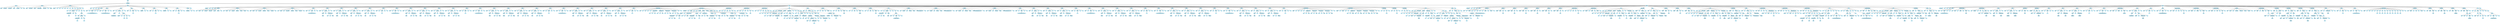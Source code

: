 digraph arbolAST{
node [shape=oval, style=filled, color=lightblue2, fontname=Helvetica, fontsize=10];
edge [fontname=Helvetica, fontsize=10];
n0[label="INICIO"];
n1[label="INSTRUCCIONES"];
n0 -> n1;
n2[label="STRUCT"];
n1 -> n2;
n3[label="struct {"];
n2 -> n3;
n4[label="marca : CADENA"];
n2 -> n4;
n5[label="modelo : CADENA"];
n2 -> n5;
n6[label="anio : INT"];
n2 -> n6;
n7[label="color : CADENA"];
n2 -> n7;
n8[label="}"];
n2 -> n8;
n9[label="carro"];
n2 -> n9;
n10[label="STRUCT"];
n1 -> n10;
n11[label="struct {"];
n10 -> n11;
n12[label="nombre : CADENA"];
n10 -> n12;
n13[label="edad : INT"];
n10 -> n13;
n14[label="descripcion : CADENA"];
n10 -> n14;
n15[label="carro_ : STRUCT"];
n10 -> n15;
n16[label="}"];
n10 -> n16;
n17[label="persona"];
n10 -> n17;
n18[label="METODO"];
n1 -> n18;
n19[label="recursiva4"];
n18 -> n19;
n20[label="("];
n18 -> n20;
n21[label="m"];
n18 -> n21;
n22[label=":"];
n18 -> n22;
n23[label="INT"];
n18 -> n23;
n24[label="n"];
n18 -> n24;
n25[label=":"];
n18 -> n25;
n26[label="INT"];
n18 -> n26;
n27[label=")"];
n18 -> n27;
n28[label="{"];
n18 -> n28;
n29[label="IF"];
n18 -> n29;
n30[label="if"];
n29 -> n30;
n31[label="("];
n29 -> n31;
n32[label="RELACIONAL"];
n29 -> n32;
n33[label="RECUPERAR_VARIABLE"];
n32 -> n33;
n34[label="m"];
n33 -> n34;
n35[label="=="];
n32 -> n35;
n36[label="INT"];
n32 -> n36;
n37[label="0"];
n36 -> n37;
n38[label=")"];
n29 -> n38;
n39[label="{"];
n29 -> n39;
n40[label="IF"];
n29 -> n40;
n41[label="RETURN"];
n40 -> n41;
n42[label="return"];
n41 -> n42;
n43[label="ARITMETICA"];
n41 -> n43;
n44[label="RECUPERAR_VARIABLE"];
n43 -> n44;
n45[label="n"];
n44 -> n45;
n46[label="+"];
n43 -> n46;
n47[label="INT"];
n43 -> n47;
n48[label="1"];
n47 -> n48;
n49[label=";"];
n41 -> n49;
n50[label="}"];
n29 -> n50;
n51[label="}"];
n18 -> n51;
n52[label="METODO"];
n1 -> n52;
n53[label="main"];
n52 -> n53;
n54[label="("];
n52 -> n54;
n55[label=")"];
n52 -> n55;
n56[label="{"];
n52 -> n56;
n57[label="PRINTLN"];
n52 -> n57;
n58[label="Println"];
n57 -> n58;
n59[label="("];
n57 -> n59;
n60[label="CADENA"];
n57 -> n60;
n61[label="-----------------CALIFICACION ARCHIVO 3-----------------\n"];
n60 -> n61;
n62[label=")"];
n57 -> n62;
n63[label=";"];
n57 -> n63;
n64[label="PRINTLN"];
n52 -> n64;
n65[label="Println"];
n64 -> n65;
n66[label="("];
n64 -> n66;
n67[label="CADENA"];
n64 -> n67;
n68[label="========= Recursiva 4 ========="];
n67 -> n68;
n69[label=")"];
n64 -> n69;
n70[label=";"];
n64 -> n70;
n71[label="PRINTLN"];
n52 -> n71;
n72[label="Println"];
n71 -> n72;
n73[label="("];
n71 -> n73;
n74[label="ARITMETICA"];
n71 -> n74;
n75[label="CADENA"];
n74 -> n75;
n76[label="Resultado de recursiva4: "];
n75 -> n76;
n77[label="+"];
n74 -> n77;
n78[label="LLAMADA"];
n74 -> n78;
n79[label="recursiva4"];
n78 -> n79;
n80[label="("];
n78 -> n80;
n81[label="INT"];
n78 -> n81;
n82[label="3"];
n81 -> n82;
n83[label="INT"];
n78 -> n83;
n84[label="1"];
n83 -> n84;
n85[label=")"];
n78 -> n85;
n86[label=")"];
n71 -> n86;
n87[label=";"];
n71 -> n87;
n88[label="PRINTLN"];
n52 -> n88;
n89[label="Println"];
n88 -> n89;
n90[label="("];
n88 -> n90;
n91[label="CADENA"];
n88 -> n91;
n92[label=""];
n91 -> n92;
n93[label=")"];
n88 -> n93;
n94[label=";"];
n88 -> n94;
n95[label="LLAMADA"];
n52 -> n95;
n96[label="metodostruct"];
n95 -> n96;
n97[label="("];
n95 -> n97;
n98[label=")"];
n95 -> n98;
n99[label="PRINTLN"];
n52 -> n99;
n100[label="Println"];
n99 -> n100;
n101[label="("];
n99 -> n101;
n102[label="CADENA"];
n99 -> n102;
n103[label=""];
n102 -> n103;
n104[label=")"];
n99 -> n104;
n105[label=";"];
n99 -> n105;
n106[label="LLAMADA"];
n52 -> n106;
n107[label="listasdinamicas"];
n106 -> n107;
n108[label="("];
n106 -> n108;
n109[label=")"];
n106 -> n109;
n110[label="PRINTLN"];
n52 -> n110;
n111[label="Println"];
n110 -> n111;
n112[label="("];
n110 -> n112;
n113[label="CADENA"];
n110 -> n113;
n114[label=""];
n113 -> n114;
n115[label=")"];
n110 -> n115;
n116[label=";"];
n110 -> n116;
n117[label="LLAMADA"];
n52 -> n117;
n118[label="funcionesnativas"];
n117 -> n118;
n119[label="("];
n117 -> n119;
n120[label=")"];
n117 -> n120;
n121[label="}"];
n52 -> n121;
n122[label="METODO"];
n1 -> n122;
n123[label="metodostruct"];
n122 -> n123;
n124[label="("];
n122 -> n124;
n125[label=")"];
n122 -> n125;
n126[label="{"];
n122 -> n126;
n127[label="INSTSTRUCT"];
n122 -> n127;
n128[label="var"];
n127 -> n128;
n129[label="c1 : carro"];
n127 -> n129;
n130[label="= {"];
n127 -> n130;
n131[label="marca : Toyota"];
n127 -> n131;
n132[label="modelo : Corolla"];
n127 -> n132;
n133[label="anio : 2019"];
n127 -> n133;
n134[label="color : Rojo"];
n127 -> n134;
n135[label="}"];
n127 -> n135;
n136[label="INSTSTRUCT"];
n122 -> n136;
n137[label="var"];
n136 -> n137;
n138[label="c2 : carro"];
n136 -> n138;
n139[label="= {"];
n136 -> n139;
n140[label="marca : Honda"];
n136 -> n140;
n141[label="modelo : Civic"];
n136 -> n141;
n142[label="anio : 2018"];
n136 -> n142;
n143[label="color : Azul"];
n136 -> n143;
n144[label="}"];
n136 -> n144;
n145[label="INSTSTRUCT"];
n122 -> n145;
n146[label="const"];
n145 -> n146;
n147[label="c3 : carro"];
n145 -> n147;
n148[label="= {"];
n145 -> n148;
n149[label="marca : Nissan"];
n145 -> n149;
n150[label="modelo : Sentra"];
n145 -> n150;
n151[label="anio : 2017"];
n145 -> n151;
n152[label="color : Blanco"];
n145 -> n152;
n153[label="}"];
n145 -> n153;
n154[label="INSTSTRUCT"];
n122 -> n154;
n155[label="var"];
n154 -> n155;
n156[label="c4 : carro"];
n154 -> n156;
n157[label="= {"];
n154 -> n157;
n158[label="marca : Chevrolet"];
n154 -> n158;
n159[label="modelo : Spark"];
n154 -> n159;
n160[label="anio : 2016"];
n154 -> n160;
n161[label="color : Amarillo"];
n154 -> n161;
n162[label="}"];
n154 -> n162;
n163[label="PRINTLN"];
n122 -> n163;
n164[label="Println"];
n163 -> n164;
n165[label="("];
n163 -> n165;
n166[label="CADENA"];
n163 -> n166;
n167[label="========= Carro 1 ========="];
n166 -> n167;
n168[label=")"];
n163 -> n168;
n169[label=";"];
n163 -> n169;
n170[label="PRINTLN"];
n122 -> n170;
n171[label="Println"];
n170 -> n171;
n172[label="("];
n170 -> n172;
n173[label="ARITMETICA"];
n170 -> n173;
n174[label="CADENA"];
n173 -> n174;
n175[label="Marca: "];
n174 -> n175;
n176[label="+"];
n173 -> n176;
n177[label="ACCESO CAMPO STRUCT"];
n173 -> n177;
n178[label="c1"];
n177 -> n178;
n179[label="."];
n177 -> n179;
n180[label="marca"];
n177 -> n180;
n181[label=")"];
n170 -> n181;
n182[label=";"];
n170 -> n182;
n183[label="PRINTLN"];
n122 -> n183;
n184[label="Println"];
n183 -> n184;
n185[label="("];
n183 -> n185;
n186[label="ARITMETICA"];
n183 -> n186;
n187[label="CADENA"];
n186 -> n187;
n188[label="Modelo: "];
n187 -> n188;
n189[label="+"];
n186 -> n189;
n190[label="ACCESO CAMPO STRUCT"];
n186 -> n190;
n191[label="c1"];
n190 -> n191;
n192[label="."];
n190 -> n192;
n193[label="modelo"];
n190 -> n193;
n194[label=")"];
n183 -> n194;
n195[label=";"];
n183 -> n195;
n196[label="PRINTLN"];
n122 -> n196;
n197[label="Println"];
n196 -> n197;
n198[label="("];
n196 -> n198;
n199[label="ARITMETICA"];
n196 -> n199;
n200[label="CADENA"];
n199 -> n200;
n201[label="Anio: "];
n200 -> n201;
n202[label="+"];
n199 -> n202;
n203[label="ACCESO CAMPO STRUCT"];
n199 -> n203;
n204[label="c1"];
n203 -> n204;
n205[label="."];
n203 -> n205;
n206[label="anio"];
n203 -> n206;
n207[label=")"];
n196 -> n207;
n208[label=";"];
n196 -> n208;
n209[label="PRINTLN"];
n122 -> n209;
n210[label="Println"];
n209 -> n210;
n211[label="("];
n209 -> n211;
n212[label="ARITMETICA"];
n209 -> n212;
n213[label="CADENA"];
n212 -> n213;
n214[label="Color: "];
n213 -> n214;
n215[label="+"];
n212 -> n215;
n216[label="ACCESO CAMPO STRUCT"];
n212 -> n216;
n217[label="c1"];
n216 -> n217;
n218[label="."];
n216 -> n218;
n219[label="color"];
n216 -> n219;
n220[label=")"];
n209 -> n220;
n221[label=";"];
n209 -> n221;
n222[label="PRINTLN"];
n122 -> n222;
n223[label="Println"];
n222 -> n223;
n224[label="("];
n222 -> n224;
n225[label="CADENA"];
n222 -> n225;
n226[label=""];
n225 -> n226;
n227[label=")"];
n222 -> n227;
n228[label=";"];
n222 -> n228;
n229[label="PRINTLN"];
n122 -> n229;
n230[label="Println"];
n229 -> n230;
n231[label="("];
n229 -> n231;
n232[label="CADENA"];
n229 -> n232;
n233[label="========= Carro 2 ========="];
n232 -> n233;
n234[label=")"];
n229 -> n234;
n235[label=";"];
n229 -> n235;
n236[label="PRINTLN"];
n122 -> n236;
n237[label="Println"];
n236 -> n237;
n238[label="("];
n236 -> n238;
n239[label="ARITMETICA"];
n236 -> n239;
n240[label="CADENA"];
n239 -> n240;
n241[label="Marca: "];
n240 -> n241;
n242[label="+"];
n239 -> n242;
n243[label="ACCESO CAMPO STRUCT"];
n239 -> n243;
n244[label="c2"];
n243 -> n244;
n245[label="."];
n243 -> n245;
n246[label="marca"];
n243 -> n246;
n247[label=")"];
n236 -> n247;
n248[label=";"];
n236 -> n248;
n249[label="PRINTLN"];
n122 -> n249;
n250[label="Println"];
n249 -> n250;
n251[label="("];
n249 -> n251;
n252[label="ARITMETICA"];
n249 -> n252;
n253[label="CADENA"];
n252 -> n253;
n254[label="Modelo: "];
n253 -> n254;
n255[label="+"];
n252 -> n255;
n256[label="ACCESO CAMPO STRUCT"];
n252 -> n256;
n257[label="c2"];
n256 -> n257;
n258[label="."];
n256 -> n258;
n259[label="modelo"];
n256 -> n259;
n260[label=")"];
n249 -> n260;
n261[label=";"];
n249 -> n261;
n262[label="PRINTLN"];
n122 -> n262;
n263[label="Println"];
n262 -> n263;
n264[label="("];
n262 -> n264;
n265[label="ARITMETICA"];
n262 -> n265;
n266[label="CADENA"];
n265 -> n266;
n267[label="Anio: "];
n266 -> n267;
n268[label="+"];
n265 -> n268;
n269[label="ACCESO CAMPO STRUCT"];
n265 -> n269;
n270[label="c2"];
n269 -> n270;
n271[label="."];
n269 -> n271;
n272[label="anio"];
n269 -> n272;
n273[label=")"];
n262 -> n273;
n274[label=";"];
n262 -> n274;
n275[label="PRINTLN"];
n122 -> n275;
n276[label="Println"];
n275 -> n276;
n277[label="("];
n275 -> n277;
n278[label="ARITMETICA"];
n275 -> n278;
n279[label="CADENA"];
n278 -> n279;
n280[label="Color: "];
n279 -> n280;
n281[label="+"];
n278 -> n281;
n282[label="ACCESO CAMPO STRUCT"];
n278 -> n282;
n283[label="c2"];
n282 -> n283;
n284[label="."];
n282 -> n284;
n285[label="color"];
n282 -> n285;
n286[label=")"];
n275 -> n286;
n287[label=";"];
n275 -> n287;
n288[label="PRINTLN"];
n122 -> n288;
n289[label="Println"];
n288 -> n289;
n290[label="("];
n288 -> n290;
n291[label="CADENA"];
n288 -> n291;
n292[label=""];
n291 -> n292;
n293[label=")"];
n288 -> n293;
n294[label=";"];
n288 -> n294;
n295[label="PRINTLN"];
n122 -> n295;
n296[label="Println"];
n295 -> n296;
n297[label="("];
n295 -> n297;
n298[label="CADENA"];
n295 -> n298;
n299[label="========= Carro 3 ========="];
n298 -> n299;
n300[label=")"];
n295 -> n300;
n301[label=";"];
n295 -> n301;
n302[label="PRINTLN"];
n122 -> n302;
n303[label="Println"];
n302 -> n303;
n304[label="("];
n302 -> n304;
n305[label="ARITMETICA"];
n302 -> n305;
n306[label="CADENA"];
n305 -> n306;
n307[label="Marca: "];
n306 -> n307;
n308[label="+"];
n305 -> n308;
n309[label="ACCESO CAMPO STRUCT"];
n305 -> n309;
n310[label="c3"];
n309 -> n310;
n311[label="."];
n309 -> n311;
n312[label="marca"];
n309 -> n312;
n313[label=")"];
n302 -> n313;
n314[label=";"];
n302 -> n314;
n315[label="PRINTLN"];
n122 -> n315;
n316[label="Println"];
n315 -> n316;
n317[label="("];
n315 -> n317;
n318[label="ARITMETICA"];
n315 -> n318;
n319[label="CADENA"];
n318 -> n319;
n320[label="Modelo: "];
n319 -> n320;
n321[label="+"];
n318 -> n321;
n322[label="ACCESO CAMPO STRUCT"];
n318 -> n322;
n323[label="c3"];
n322 -> n323;
n324[label="."];
n322 -> n324;
n325[label="modelo"];
n322 -> n325;
n326[label=")"];
n315 -> n326;
n327[label=";"];
n315 -> n327;
n328[label="PRINTLN"];
n122 -> n328;
n329[label="Println"];
n328 -> n329;
n330[label="("];
n328 -> n330;
n331[label="ARITMETICA"];
n328 -> n331;
n332[label="CADENA"];
n331 -> n332;
n333[label="Anio: "];
n332 -> n333;
n334[label="+"];
n331 -> n334;
n335[label="ACCESO CAMPO STRUCT"];
n331 -> n335;
n336[label="c3"];
n335 -> n336;
n337[label="."];
n335 -> n337;
n338[label="anio"];
n335 -> n338;
n339[label=")"];
n328 -> n339;
n340[label=";"];
n328 -> n340;
n341[label="PRINTLN"];
n122 -> n341;
n342[label="Println"];
n341 -> n342;
n343[label="("];
n341 -> n343;
n344[label="ARITMETICA"];
n341 -> n344;
n345[label="CADENA"];
n344 -> n345;
n346[label="Color: "];
n345 -> n346;
n347[label="+"];
n344 -> n347;
n348[label="ACCESO CAMPO STRUCT"];
n344 -> n348;
n349[label="c3"];
n348 -> n349;
n350[label="."];
n348 -> n350;
n351[label="color"];
n348 -> n351;
n352[label=")"];
n341 -> n352;
n353[label=";"];
n341 -> n353;
n354[label="PRINTLN"];
n122 -> n354;
n355[label="Println"];
n354 -> n355;
n356[label="("];
n354 -> n356;
n357[label="CADENA"];
n354 -> n357;
n358[label=""];
n357 -> n358;
n359[label=")"];
n354 -> n359;
n360[label=";"];
n354 -> n360;
n361[label="PRINTLN"];
n122 -> n361;
n362[label="Println"];
n361 -> n362;
n363[label="("];
n361 -> n363;
n364[label="CADENA"];
n361 -> n364;
n365[label="========= Carro 4 ========="];
n364 -> n365;
n366[label=")"];
n361 -> n366;
n367[label=";"];
n361 -> n367;
n368[label="PRINTLN"];
n122 -> n368;
n369[label="Println"];
n368 -> n369;
n370[label="("];
n368 -> n370;
n371[label="ARITMETICA"];
n368 -> n371;
n372[label="CADENA"];
n371 -> n372;
n373[label="Marca: "];
n372 -> n373;
n374[label="+"];
n371 -> n374;
n375[label="ACCESO CAMPO STRUCT"];
n371 -> n375;
n376[label="c4"];
n375 -> n376;
n377[label="."];
n375 -> n377;
n378[label="marca"];
n375 -> n378;
n379[label=")"];
n368 -> n379;
n380[label=";"];
n368 -> n380;
n381[label="PRINTLN"];
n122 -> n381;
n382[label="Println"];
n381 -> n382;
n383[label="("];
n381 -> n383;
n384[label="ARITMETICA"];
n381 -> n384;
n385[label="CADENA"];
n384 -> n385;
n386[label="Modelo: "];
n385 -> n386;
n387[label="+"];
n384 -> n387;
n388[label="ACCESO CAMPO STRUCT"];
n384 -> n388;
n389[label="c4"];
n388 -> n389;
n390[label="."];
n388 -> n390;
n391[label="modelo"];
n388 -> n391;
n392[label=")"];
n381 -> n392;
n393[label=";"];
n381 -> n393;
n394[label="PRINTLN"];
n122 -> n394;
n395[label="Println"];
n394 -> n395;
n396[label="("];
n394 -> n396;
n397[label="ARITMETICA"];
n394 -> n397;
n398[label="CADENA"];
n397 -> n398;
n399[label="Anio: "];
n398 -> n399;
n400[label="+"];
n397 -> n400;
n401[label="ACCESO CAMPO STRUCT"];
n397 -> n401;
n402[label="c4"];
n401 -> n402;
n403[label="."];
n401 -> n403;
n404[label="anio"];
n401 -> n404;
n405[label=")"];
n394 -> n405;
n406[label=";"];
n394 -> n406;
n407[label="PRINTLN"];
n122 -> n407;
n408[label="Println"];
n407 -> n408;
n409[label="("];
n407 -> n409;
n410[label="ARITMETICA"];
n407 -> n410;
n411[label="CADENA"];
n410 -> n411;
n412[label="Color: "];
n411 -> n412;
n413[label="+"];
n410 -> n413;
n414[label="ACCESO CAMPO STRUCT"];
n410 -> n414;
n415[label="c4"];
n414 -> n415;
n416[label="."];
n414 -> n416;
n417[label="color"];
n414 -> n417;
n418[label=")"];
n407 -> n418;
n419[label=";"];
n407 -> n419;
n420[label="PRINTLN"];
n122 -> n420;
n421[label="Println"];
n420 -> n421;
n422[label="("];
n420 -> n422;
n423[label="CADENA"];
n420 -> n423;
n424[label=""];
n423 -> n424;
n425[label=")"];
n420 -> n425;
n426[label=";"];
n420 -> n426;
n427[label="Declaracion de Arreglos"];
n122 -> n427;
n428[label="anios"];
n427 -> n428;
n429[label=":"];
n427 -> n429;
n430[label="INT"];
n427 -> n430;
n431[label="="];
n427 -> n431;
n432[label="["];
n427 -> n432;
n433[label="ACCESO CAMPO STRUCT"];
n427 -> n433;
n434[label="c1"];
n433 -> n434;
n435[label="."];
n433 -> n435;
n436[label="anio"];
n433 -> n436;
n437[label="ACCESO CAMPO STRUCT"];
n427 -> n437;
n438[label="c2"];
n437 -> n438;
n439[label="."];
n437 -> n439;
n440[label="anio"];
n437 -> n440;
n441[label="ACCESO CAMPO STRUCT"];
n427 -> n441;
n442[label="c3"];
n441 -> n442;
n443[label="."];
n441 -> n443;
n444[label="anio"];
n441 -> n444;
n445[label="ACCESO CAMPO STRUCT"];
n427 -> n445;
n446[label="c4"];
n445 -> n446;
n447[label="."];
n445 -> n447;
n448[label="anio"];
n445 -> n448;
n449[label="]"];
n427 -> n449;
n450[label=";"];
n427 -> n450;
n451[label="Declaracion de Arreglos"];
n122 -> n451;
n452[label="marcasModelos"];
n451 -> n452;
n453[label=":"];
n451 -> n453;
n454[label="CADENA"];
n451 -> n454;
n455[label="="];
n451 -> n455;
n456[label="["];
n451 -> n456;
n457[label="ARITMETICA"];
n451 -> n457;
n458[label="ARITMETICA"];
n457 -> n458;
n459[label="ACCESO CAMPO STRUCT"];
n458 -> n459;
n460[label="c1"];
n459 -> n460;
n461[label="."];
n459 -> n461;
n462[label="marca"];
n459 -> n462;
n463[label="+"];
n458 -> n463;
n464[label="CADENA"];
n458 -> n464;
n465[label=" "];
n464 -> n465;
n466[label="+"];
n457 -> n466;
n467[label="ACCESO CAMPO STRUCT"];
n457 -> n467;
n468[label="c1"];
n467 -> n468;
n469[label="."];
n467 -> n469;
n470[label="modelo"];
n467 -> n470;
n471[label="ARITMETICA"];
n451 -> n471;
n472[label="ARITMETICA"];
n471 -> n472;
n473[label="ACCESO CAMPO STRUCT"];
n472 -> n473;
n474[label="c2"];
n473 -> n474;
n475[label="."];
n473 -> n475;
n476[label="marca"];
n473 -> n476;
n477[label="+"];
n472 -> n477;
n478[label="CADENA"];
n472 -> n478;
n479[label=" "];
n478 -> n479;
n480[label="+"];
n471 -> n480;
n481[label="ACCESO CAMPO STRUCT"];
n471 -> n481;
n482[label="c2"];
n481 -> n482;
n483[label="."];
n481 -> n483;
n484[label="modelo"];
n481 -> n484;
n485[label="ARITMETICA"];
n451 -> n485;
n486[label="ARITMETICA"];
n485 -> n486;
n487[label="ACCESO CAMPO STRUCT"];
n486 -> n487;
n488[label="c3"];
n487 -> n488;
n489[label="."];
n487 -> n489;
n490[label="marca"];
n487 -> n490;
n491[label="+"];
n486 -> n491;
n492[label="CADENA"];
n486 -> n492;
n493[label=" "];
n492 -> n493;
n494[label="+"];
n485 -> n494;
n495[label="ACCESO CAMPO STRUCT"];
n485 -> n495;
n496[label="c3"];
n495 -> n496;
n497[label="."];
n495 -> n497;
n498[label="modelo"];
n495 -> n498;
n499[label="ARITMETICA"];
n451 -> n499;
n500[label="ARITMETICA"];
n499 -> n500;
n501[label="ACCESO CAMPO STRUCT"];
n500 -> n501;
n502[label="c4"];
n501 -> n502;
n503[label="."];
n501 -> n503;
n504[label="marca"];
n501 -> n504;
n505[label="+"];
n500 -> n505;
n506[label="CADENA"];
n500 -> n506;
n507[label=" "];
n506 -> n507;
n508[label="+"];
n499 -> n508;
n509[label="ACCESO CAMPO STRUCT"];
n499 -> n509;
n510[label="c4"];
n509 -> n510;
n511[label="."];
n509 -> n511;
n512[label="modelo"];
n509 -> n512;
n513[label="]"];
n451 -> n513;
n514[label=";"];
n451 -> n514;
n515[label="DECLARACION_VARIABLES"];
n122 -> n515;
n516[label="var"];
n515 -> n516;
n517[label="i"];
n515 -> n517;
n518[label=":"];
n515 -> n518;
n519[label="INT"];
n515 -> n519;
n520[label="="];
n515 -> n520;
n521[label="INT"];
n515 -> n521;
n522[label="4"];
n521 -> n522;
n523[label=";"];
n515 -> n523;
n524[label="DECLARACION_VARIABLES"];
n122 -> n524;
n525[label="var"];
n524 -> n525;
n526[label="max"];
n524 -> n526;
n527[label=":"];
n524 -> n527;
n528[label="INT"];
n524 -> n528;
n529[label="="];
n524 -> n529;
n530[label="INT"];
n524 -> n530;
n531[label="25"];
n530 -> n531;
n532[label=";"];
n524 -> n532;
n533[label="DECLARACION_VARIABLES"];
n122 -> n533;
n534[label="var"];
n533 -> n534;
n535[label="j"];
n533 -> n535;
n536[label=":"];
n533 -> n536;
n537[label="INT"];
n533 -> n537;
n538[label="="];
n533 -> n538;
n539[label="INT"];
n533 -> n539;
n540[label="1"];
n539 -> n540;
n541[label=";"];
n533 -> n541;
n542[label="FOR"];
n122 -> n542;
n543[label="for"];
n542 -> n543;
n544[label="("];
n542 -> n544;
n545[label="ASIGNAR_VARIABLE"];
n542 -> n545;
n546[label="i"];
n545 -> n546;
n547[label="="];
n545 -> n547;
n548[label="INT"];
n545 -> n548;
n549[label="0"];
n548 -> n549;
n550[label=";"];
n545 -> n550;
n551[label="RELACIONAL"];
n542 -> n551;
n552[label="RECUPERAR_VARIABLE"];
n551 -> n552;
n553[label="i"];
n552 -> n553;
n554[label="<"];
n551 -> n554;
n555[label="LENGTH"];
n551 -> n555;
n556[label="LENGTH"];
n555 -> n556;
n557[label="("];
n555 -> n557;
n558[label="RECUPERAR_VARIABLE"];
n555 -> n558;
n559[label="anios"];
n558 -> n559;
n560[label=")"];
n555 -> n560;
n561[label="ASIGNAR_VARIABLE"];
n542 -> n561;
n562[label="i"];
n561 -> n562;
n563[label="="];
n561 -> n563;
n564[label="ARITMETICA"];
n561 -> n564;
n565[label="RECUPERAR_VARIABLE"];
n564 -> n565;
n566[label="i"];
n565 -> n566;
n567[label="+"];
n564 -> n567;
n568[label="INT"];
n564 -> n568;
n569[label="1"];
n568 -> n569;
n570[label=";"];
n561 -> n570;
n571[label=")"];
n542 -> n571;
n572[label="{"];
n542 -> n572;
n573[label="IF"];
n542 -> n573;
n574[label="if"];
n573 -> n574;
n575[label="("];
n573 -> n575;
n576[label="RELACIONAL"];
n573 -> n576;
n577[label="ACCESO_VECTOR"];
n576 -> n577;
n578[label="anios"];
n577 -> n578;
n579[label="["];
n577 -> n579;
n580[label="RECUPERAR_VARIABLE"];
n577 -> n580;
n581[label="i"];
n580 -> n581;
n582[label="]"];
n577 -> n582;
n583[label="<"];
n576 -> n583;
n584[label="RECUPERAR_VARIABLE"];
n576 -> n584;
n585[label="max"];
n584 -> n585;
n586[label=")"];
n573 -> n586;
n587[label="{"];
n573 -> n587;
n588[label="IF"];
n573 -> n588;
n589[label="ASIGNAR_VARIABLE"];
n588 -> n589;
n590[label="max"];
n589 -> n590;
n591[label="="];
n589 -> n591;
n592[label="ACCESO_VECTOR"];
n589 -> n592;
n593[label="anios"];
n592 -> n593;
n594[label="["];
n592 -> n594;
n595[label="RECUPERAR_VARIABLE"];
n592 -> n595;
n596[label="i"];
n595 -> n596;
n597[label="]"];
n592 -> n597;
n598[label=";"];
n589 -> n598;
n599[label="ASIGNAR_VARIABLE"];
n588 -> n599;
n600[label="j"];
n599 -> n600;
n601[label="="];
n599 -> n601;
n602[label="RECUPERAR_VARIABLE"];
n599 -> n602;
n603[label="i"];
n602 -> n603;
n604[label=";"];
n599 -> n604;
n605[label="}"];
n573 -> n605;
n606[label="}"];
n542 -> n606;
n607[label="PRINTLN"];
n122 -> n607;
n608[label="Println"];
n607 -> n608;
n609[label="("];
n607 -> n609;
n610[label="ARITMETICA"];
n607 -> n610;
n611[label="CADENA"];
n610 -> n611;
n612[label="El carro mas antiguo es: "];
n611 -> n612;
n613[label="+"];
n610 -> n613;
n614[label="ACCESO_VECTOR"];
n610 -> n614;
n615[label="marcasmodelos"];
n614 -> n615;
n616[label="["];
n614 -> n616;
n617[label="RECUPERAR_VARIABLE"];
n614 -> n617;
n618[label="j"];
n617 -> n618;
n619[label="]"];
n614 -> n619;
n620[label=")"];
n607 -> n620;
n621[label=";"];
n607 -> n621;
n622[label="Asig_Structs"];
n122 -> n622;
n623[label="c1"];
n622 -> n623;
n624[label="."];
n622 -> n624;
n625[label="color"];
n622 -> n625;
n626[label="="];
n622 -> n626;
n627[label="CADENA"];
n622 -> n627;
n628[label="Verde"];
n627 -> n628;
n629[label=";"];
n622 -> n629;
n630[label="Asig_Structs"];
n122 -> n630;
n631[label="c2"];
n630 -> n631;
n632[label="."];
n630 -> n632;
n633[label="color"];
n630 -> n633;
n634[label="="];
n630 -> n634;
n635[label="CADENA"];
n630 -> n635;
n636[label="Rojo"];
n635 -> n636;
n637[label=";"];
n630 -> n637;
n638[label="Asig_Structs"];
n122 -> n638;
n639[label="c3"];
n638 -> n639;
n640[label="."];
n638 -> n640;
n641[label="color"];
n638 -> n641;
n642[label="="];
n638 -> n642;
n643[label="CADENA"];
n638 -> n643;
n644[label="Amarillo"];
n643 -> n644;
n645[label=";"];
n638 -> n645;
n646[label="Asig_Structs"];
n122 -> n646;
n647[label="c4"];
n646 -> n647;
n648[label="."];
n646 -> n648;
n649[label="color"];
n646 -> n649;
n650[label="="];
n646 -> n650;
n651[label="CADENA"];
n646 -> n651;
n652[label="Azul"];
n651 -> n652;
n653[label=";"];
n646 -> n653;
n654[label="IF"];
n122 -> n654;
n655[label="if"];
n654 -> n655;
n656[label="("];
n654 -> n656;
n657[label="RELACIONAL"];
n654 -> n657;
n658[label="ACCESO CAMPO STRUCT"];
n657 -> n658;
n659[label="c3"];
n658 -> n659;
n660[label="."];
n658 -> n660;
n661[label="color"];
n658 -> n661;
n662[label="!="];
n657 -> n662;
n663[label="CADENA"];
n657 -> n663;
n664[label="Blanco"];
n663 -> n664;
n665[label=")"];
n654 -> n665;
n666[label="{"];
n654 -> n666;
n667[label="IF"];
n654 -> n667;
n668[label="PRINTLN"];
n667 -> n668;
n669[label="Println"];
n668 -> n669;
n670[label="("];
n668 -> n670;
n671[label="CADENA"];
n668 -> n671;
n672[label="No validaste la mutabilidad :("];
n671 -> n672;
n673[label=")"];
n668 -> n673;
n674[label=";"];
n668 -> n674;
n675[label="}"];
n654 -> n675;
n676[label="INSTSTRUCT"];
n122 -> n676;
n677[label="var"];
n676 -> n677;
n678[label="p1 : persona"];
n676 -> n678;
n679[label="= {"];
n676 -> n679;
n680[label="nombre : Juan"];
n676 -> n680;
n681[label="edad : 20"];
n676 -> n681;
n682[label="descripcion : Quiere ganar compi1"];
n676 -> n682;
n683[label="}"];
n676 -> n683;
n684[label="INSTSTRUCT"];
n122 -> n684;
n685[label="var"];
n684 -> n685;
n686[label="p2 : persona"];
n684 -> n686;
n687[label="= {"];
n684 -> n687;
n688[label="nombre : Luis"];
n684 -> n688;
n689[label="edad : 25"];
n684 -> n689;
n690[label="descripcion : Se piensa pasar a industrial"];
n684 -> n690;
n691[label="}"];
n684 -> n691;
n692[label="INSTSTRUCT"];
n122 -> n692;
n693[label="const"];
n692 -> n693;
n694[label="p3 : persona"];
n692 -> n694;
n695[label="= {"];
n692 -> n695;
n696[label="nombre : Pedro"];
n692 -> n696;
n697[label="edad : 24"];
n692 -> n697;
n698[label="descripcion : Dejo sistemas porque no le gusto"];
n692 -> n698;
n699[label="}"];
n692 -> n699;
n700[label="INSTSTRUCT"];
n122 -> n700;
n701[label="const"];
n700 -> n701;
n702[label="p4 : persona"];
n700 -> n702;
n703[label="= {"];
n700 -> n703;
n704[label="nombre : Arturo"];
n700 -> n704;
n705[label="edad : 23"];
n700 -> n705;
n706[label="descripcion : Sigue luchando por sus sueños"];
n700 -> n706;
n707[label="}"];
n700 -> n707;
n708[label="PRINTLN"];
n122 -> n708;
n709[label="Println"];
n708 -> n709;
n710[label="("];
n708 -> n710;
n711[label="CADENA"];
n708 -> n711;
n712[label="========= Persona 1 ========="];
n711 -> n712;
n713[label=")"];
n708 -> n713;
n714[label=";"];
n708 -> n714;
n715[label="PRINTLN"];
n122 -> n715;
n716[label="Println"];
n715 -> n716;
n717[label="("];
n715 -> n717;
n718[label="ARITMETICA"];
n715 -> n718;
n719[label="CADENA"];
n718 -> n719;
n720[label="Nombre: "];
n719 -> n720;
n721[label="+"];
n718 -> n721;
n722[label="ACCESO CAMPO STRUCT"];
n718 -> n722;
n723[label="p1"];
n722 -> n723;
n724[label="."];
n722 -> n724;
n725[label="nombre"];
n722 -> n725;
n726[label=")"];
n715 -> n726;
n727[label=";"];
n715 -> n727;
n728[label="PRINTLN"];
n122 -> n728;
n729[label="Println"];
n728 -> n729;
n730[label="("];
n728 -> n730;
n731[label="ARITMETICA"];
n728 -> n731;
n732[label="CADENA"];
n731 -> n732;
n733[label="Edad: "];
n732 -> n733;
n734[label="+"];
n731 -> n734;
n735[label="ACCESO CAMPO STRUCT"];
n731 -> n735;
n736[label="p1"];
n735 -> n736;
n737[label="."];
n735 -> n737;
n738[label="edad"];
n735 -> n738;
n739[label=")"];
n728 -> n739;
n740[label=";"];
n728 -> n740;
n741[label="PRINTLN"];
n122 -> n741;
n742[label="Println"];
n741 -> n742;
n743[label="("];
n741 -> n743;
n744[label="ARITMETICA"];
n741 -> n744;
n745[label="CADENA"];
n744 -> n745;
n746[label="Descripcion: "];
n745 -> n746;
n747[label="+"];
n744 -> n747;
n748[label="ACCESO CAMPO STRUCT"];
n744 -> n748;
n749[label="p1"];
n748 -> n749;
n750[label="."];
n748 -> n750;
n751[label="descripcion"];
n748 -> n751;
n752[label=")"];
n741 -> n752;
n753[label=";"];
n741 -> n753;
n754[label="PRINTLN"];
n122 -> n754;
n755[label="Println"];
n754 -> n755;
n756[label="("];
n754 -> n756;
n757[label="CADENA"];
n754 -> n757;
n758[label=""];
n757 -> n758;
n759[label=")"];
n754 -> n759;
n760[label=";"];
n754 -> n760;
n761[label="PRINTLN"];
n122 -> n761;
n762[label="Println"];
n761 -> n762;
n763[label="("];
n761 -> n763;
n764[label="CADENA"];
n761 -> n764;
n765[label="========= Persona 2 ========="];
n764 -> n765;
n766[label=")"];
n761 -> n766;
n767[label=";"];
n761 -> n767;
n768[label="PRINTLN"];
n122 -> n768;
n769[label="Println"];
n768 -> n769;
n770[label="("];
n768 -> n770;
n771[label="ARITMETICA"];
n768 -> n771;
n772[label="CADENA"];
n771 -> n772;
n773[label="Nombre: "];
n772 -> n773;
n774[label="+"];
n771 -> n774;
n775[label="ACCESO CAMPO STRUCT"];
n771 -> n775;
n776[label="p2"];
n775 -> n776;
n777[label="."];
n775 -> n777;
n778[label="nombre"];
n775 -> n778;
n779[label=")"];
n768 -> n779;
n780[label=";"];
n768 -> n780;
n781[label="PRINTLN"];
n122 -> n781;
n782[label="Println"];
n781 -> n782;
n783[label="("];
n781 -> n783;
n784[label="ARITMETICA"];
n781 -> n784;
n785[label="CADENA"];
n784 -> n785;
n786[label="Edad: "];
n785 -> n786;
n787[label="+"];
n784 -> n787;
n788[label="ACCESO CAMPO STRUCT"];
n784 -> n788;
n789[label="p2"];
n788 -> n789;
n790[label="."];
n788 -> n790;
n791[label="edad"];
n788 -> n791;
n792[label=")"];
n781 -> n792;
n793[label=";"];
n781 -> n793;
n794[label="PRINTLN"];
n122 -> n794;
n795[label="Println"];
n794 -> n795;
n796[label="("];
n794 -> n796;
n797[label="ARITMETICA"];
n794 -> n797;
n798[label="CADENA"];
n797 -> n798;
n799[label="Descripcion: "];
n798 -> n799;
n800[label="+"];
n797 -> n800;
n801[label="ACCESO CAMPO STRUCT"];
n797 -> n801;
n802[label="p2"];
n801 -> n802;
n803[label="."];
n801 -> n803;
n804[label="descripcion"];
n801 -> n804;
n805[label=")"];
n794 -> n805;
n806[label=";"];
n794 -> n806;
n807[label="PRINTLN"];
n122 -> n807;
n808[label="Println"];
n807 -> n808;
n809[label="("];
n807 -> n809;
n810[label="CADENA"];
n807 -> n810;
n811[label=""];
n810 -> n811;
n812[label=")"];
n807 -> n812;
n813[label=";"];
n807 -> n813;
n814[label="PRINTLN"];
n122 -> n814;
n815[label="Println"];
n814 -> n815;
n816[label="("];
n814 -> n816;
n817[label="CADENA"];
n814 -> n817;
n818[label="========= Persona 3 ========="];
n817 -> n818;
n819[label=")"];
n814 -> n819;
n820[label=";"];
n814 -> n820;
n821[label="PRINTLN"];
n122 -> n821;
n822[label="Println"];
n821 -> n822;
n823[label="("];
n821 -> n823;
n824[label="ARITMETICA"];
n821 -> n824;
n825[label="CADENA"];
n824 -> n825;
n826[label="Nombre: "];
n825 -> n826;
n827[label="+"];
n824 -> n827;
n828[label="ACCESO CAMPO STRUCT"];
n824 -> n828;
n829[label="p3"];
n828 -> n829;
n830[label="."];
n828 -> n830;
n831[label="nombre"];
n828 -> n831;
n832[label=")"];
n821 -> n832;
n833[label=";"];
n821 -> n833;
n834[label="PRINTLN"];
n122 -> n834;
n835[label="Println"];
n834 -> n835;
n836[label="("];
n834 -> n836;
n837[label="ARITMETICA"];
n834 -> n837;
n838[label="CADENA"];
n837 -> n838;
n839[label="Edad: "];
n838 -> n839;
n840[label="+"];
n837 -> n840;
n841[label="ACCESO CAMPO STRUCT"];
n837 -> n841;
n842[label="p3"];
n841 -> n842;
n843[label="."];
n841 -> n843;
n844[label="edad"];
n841 -> n844;
n845[label=")"];
n834 -> n845;
n846[label=";"];
n834 -> n846;
n847[label="PRINTLN"];
n122 -> n847;
n848[label="Println"];
n847 -> n848;
n849[label="("];
n847 -> n849;
n850[label="ARITMETICA"];
n847 -> n850;
n851[label="CADENA"];
n850 -> n851;
n852[label="Descripcion: "];
n851 -> n852;
n853[label="+"];
n850 -> n853;
n854[label="ACCESO CAMPO STRUCT"];
n850 -> n854;
n855[label="p3"];
n854 -> n855;
n856[label="."];
n854 -> n856;
n857[label="descripcion"];
n854 -> n857;
n858[label=")"];
n847 -> n858;
n859[label=";"];
n847 -> n859;
n860[label="PRINTLN"];
n122 -> n860;
n861[label="Println"];
n860 -> n861;
n862[label="("];
n860 -> n862;
n863[label="CADENA"];
n860 -> n863;
n864[label=""];
n863 -> n864;
n865[label=")"];
n860 -> n865;
n866[label=";"];
n860 -> n866;
n867[label="PRINTLN"];
n122 -> n867;
n868[label="Println"];
n867 -> n868;
n869[label="("];
n867 -> n869;
n870[label="CADENA"];
n867 -> n870;
n871[label="========= Persona 4 ========="];
n870 -> n871;
n872[label=")"];
n867 -> n872;
n873[label=";"];
n867 -> n873;
n874[label="PRINTLN"];
n122 -> n874;
n875[label="Println"];
n874 -> n875;
n876[label="("];
n874 -> n876;
n877[label="ARITMETICA"];
n874 -> n877;
n878[label="CADENA"];
n877 -> n878;
n879[label="Nombre: "];
n878 -> n879;
n880[label="+"];
n877 -> n880;
n881[label="ACCESO CAMPO STRUCT"];
n877 -> n881;
n882[label="p4"];
n881 -> n882;
n883[label="."];
n881 -> n883;
n884[label="nombre"];
n881 -> n884;
n885[label=")"];
n874 -> n885;
n886[label=";"];
n874 -> n886;
n887[label="PRINTLN"];
n122 -> n887;
n888[label="Println"];
n887 -> n888;
n889[label="("];
n887 -> n889;
n890[label="ARITMETICA"];
n887 -> n890;
n891[label="CADENA"];
n890 -> n891;
n892[label="Edad: "];
n891 -> n892;
n893[label="+"];
n890 -> n893;
n894[label="ACCESO CAMPO STRUCT"];
n890 -> n894;
n895[label="p4"];
n894 -> n895;
n896[label="."];
n894 -> n896;
n897[label="edad"];
n894 -> n897;
n898[label=")"];
n887 -> n898;
n899[label=";"];
n887 -> n899;
n900[label="PRINTLN"];
n122 -> n900;
n901[label="Println"];
n900 -> n901;
n902[label="("];
n900 -> n902;
n903[label="ARITMETICA"];
n900 -> n903;
n904[label="CADENA"];
n903 -> n904;
n905[label="Descripcion: "];
n904 -> n905;
n906[label="+"];
n903 -> n906;
n907[label="ACCESO CAMPO STRUCT"];
n903 -> n907;
n908[label="p4"];
n907 -> n908;
n909[label="."];
n907 -> n909;
n910[label="descripcion"];
n907 -> n910;
n911[label=")"];
n900 -> n911;
n912[label=";"];
n900 -> n912;
n913[label="PRINTLN"];
n122 -> n913;
n914[label="Println"];
n913 -> n914;
n915[label="("];
n913 -> n915;
n916[label="CADENA"];
n913 -> n916;
n917[label=""];
n916 -> n917;
n918[label=")"];
n913 -> n918;
n919[label=";"];
n913 -> n919;
n920[label="Declaracion de Arreglos"];
n122 -> n920;
n921[label="edades"];
n920 -> n921;
n922[label=":"];
n920 -> n922;
n923[label="INT"];
n920 -> n923;
n924[label="="];
n920 -> n924;
n925[label="["];
n920 -> n925;
n926[label="ACCESO CAMPO STRUCT"];
n920 -> n926;
n927[label="p1"];
n926 -> n927;
n928[label="."];
n926 -> n928;
n929[label="edad"];
n926 -> n929;
n930[label="ACCESO CAMPO STRUCT"];
n920 -> n930;
n931[label="p2"];
n930 -> n931;
n932[label="."];
n930 -> n932;
n933[label="edad"];
n930 -> n933;
n934[label="ACCESO CAMPO STRUCT"];
n920 -> n934;
n935[label="p3"];
n934 -> n935;
n936[label="."];
n934 -> n936;
n937[label="edad"];
n934 -> n937;
n938[label="ACCESO CAMPO STRUCT"];
n920 -> n938;
n939[label="p4"];
n938 -> n939;
n940[label="."];
n938 -> n940;
n941[label="edad"];
n938 -> n941;
n942[label="]"];
n920 -> n942;
n943[label=";"];
n920 -> n943;
n944[label="Declaracion de Arreglos"];
n122 -> n944;
n945[label="nombres"];
n944 -> n945;
n946[label=":"];
n944 -> n946;
n947[label="CADENA"];
n944 -> n947;
n948[label="="];
n944 -> n948;
n949[label="["];
n944 -> n949;
n950[label="ACCESO CAMPO STRUCT"];
n944 -> n950;
n951[label="p1"];
n950 -> n951;
n952[label="."];
n950 -> n952;
n953[label="nombre"];
n950 -> n953;
n954[label="ACCESO CAMPO STRUCT"];
n944 -> n954;
n955[label="p2"];
n954 -> n955;
n956[label="."];
n954 -> n956;
n957[label="nombre"];
n954 -> n957;
n958[label="ACCESO CAMPO STRUCT"];
n944 -> n958;
n959[label="p3"];
n958 -> n959;
n960[label="."];
n958 -> n960;
n961[label="nombre"];
n958 -> n961;
n962[label="ACCESO CAMPO STRUCT"];
n944 -> n962;
n963[label="p4"];
n962 -> n963;
n964[label="."];
n962 -> n964;
n965[label="nombre"];
n962 -> n965;
n966[label="]"];
n944 -> n966;
n967[label=";"];
n944 -> n967;
n968[label="ASIGNAR_VARIABLE"];
n122 -> n968;
n969[label="i"];
n968 -> n969;
n970[label="="];
n968 -> n970;
n971[label="INT"];
n968 -> n971;
n972[label="0"];
n971 -> n972;
n973[label=";"];
n968 -> n973;
n974[label="ASIGNAR_VARIABLE"];
n122 -> n974;
n975[label="max"];
n974 -> n975;
n976[label="="];
n974 -> n976;
n977[label="INT"];
n974 -> n977;
n978[label="0"];
n977 -> n978;
n979[label=";"];
n974 -> n979;
n980[label="ASIGNAR_VARIABLE"];
n122 -> n980;
n981[label="j"];
n980 -> n981;
n982[label="="];
n980 -> n982;
n983[label="INT"];
n980 -> n983;
n984[label="0"];
n983 -> n984;
n985[label=";"];
n980 -> n985;
n986[label="FOR"];
n122 -> n986;
n987[label="for"];
n986 -> n987;
n988[label="("];
n986 -> n988;
n989[label="ASIGNAR_VARIABLE"];
n986 -> n989;
n990[label="i"];
n989 -> n990;
n991[label="="];
n989 -> n991;
n992[label="INT"];
n989 -> n992;
n993[label="0"];
n992 -> n993;
n994[label=";"];
n989 -> n994;
n995[label="RELACIONAL"];
n986 -> n995;
n996[label="RECUPERAR_VARIABLE"];
n995 -> n996;
n997[label="i"];
n996 -> n997;
n998[label="<"];
n995 -> n998;
n999[label="LENGTH"];
n995 -> n999;
n1000[label="LENGTH"];
n999 -> n1000;
n1001[label="("];
n999 -> n1001;
n1002[label="RECUPERAR_VARIABLE"];
n999 -> n1002;
n1003[label="edades"];
n1002 -> n1003;
n1004[label=")"];
n999 -> n1004;
n1005[label="ASIGNAR_VARIABLE"];
n986 -> n1005;
n1006[label="i"];
n1005 -> n1006;
n1007[label="="];
n1005 -> n1007;
n1008[label="ARITMETICA"];
n1005 -> n1008;
n1009[label="RECUPERAR_VARIABLE"];
n1008 -> n1009;
n1010[label="i"];
n1009 -> n1010;
n1011[label="+"];
n1008 -> n1011;
n1012[label="INT"];
n1008 -> n1012;
n1013[label="1"];
n1012 -> n1013;
n1014[label=";"];
n1005 -> n1014;
n1015[label=")"];
n986 -> n1015;
n1016[label="{"];
n986 -> n1016;
n1017[label="IF"];
n986 -> n1017;
n1018[label="if"];
n1017 -> n1018;
n1019[label="("];
n1017 -> n1019;
n1020[label="RELACIONAL"];
n1017 -> n1020;
n1021[label="ACCESO_VECTOR"];
n1020 -> n1021;
n1022[label="edades"];
n1021 -> n1022;
n1023[label="["];
n1021 -> n1023;
n1024[label="RECUPERAR_VARIABLE"];
n1021 -> n1024;
n1025[label="i"];
n1024 -> n1025;
n1026[label="]"];
n1021 -> n1026;
n1027[label=">"];
n1020 -> n1027;
n1028[label="RECUPERAR_VARIABLE"];
n1020 -> n1028;
n1029[label="max"];
n1028 -> n1029;
n1030[label=")"];
n1017 -> n1030;
n1031[label="{"];
n1017 -> n1031;
n1032[label="IF"];
n1017 -> n1032;
n1033[label="ASIGNAR_VARIABLE"];
n1032 -> n1033;
n1034[label="max"];
n1033 -> n1034;
n1035[label="="];
n1033 -> n1035;
n1036[label="ACCESO_VECTOR"];
n1033 -> n1036;
n1037[label="edades"];
n1036 -> n1037;
n1038[label="["];
n1036 -> n1038;
n1039[label="RECUPERAR_VARIABLE"];
n1036 -> n1039;
n1040[label="i"];
n1039 -> n1040;
n1041[label="]"];
n1036 -> n1041;
n1042[label=";"];
n1033 -> n1042;
n1043[label="ASIGNAR_VARIABLE"];
n1032 -> n1043;
n1044[label="j"];
n1043 -> n1044;
n1045[label="="];
n1043 -> n1045;
n1046[label="RECUPERAR_VARIABLE"];
n1043 -> n1046;
n1047[label="i"];
n1046 -> n1047;
n1048[label=";"];
n1043 -> n1048;
n1049[label="}"];
n1017 -> n1049;
n1050[label="}"];
n986 -> n1050;
n1051[label="PRINTLN"];
n122 -> n1051;
n1052[label="Println"];
n1051 -> n1052;
n1053[label="("];
n1051 -> n1053;
n1054[label="ARITMETICA"];
n1051 -> n1054;
n1055[label="CADENA"];
n1054 -> n1055;
n1056[label="La persona con mayor edad es: "];
n1055 -> n1056;
n1057[label="+"];
n1054 -> n1057;
n1058[label="ACCESO_VECTOR"];
n1054 -> n1058;
n1059[label="nombres"];
n1058 -> n1059;
n1060[label="["];
n1058 -> n1060;
n1061[label="RECUPERAR_VARIABLE"];
n1058 -> n1061;
n1062[label="j"];
n1061 -> n1062;
n1063[label="]"];
n1058 -> n1063;
n1064[label=")"];
n1051 -> n1064;
n1065[label=";"];
n1051 -> n1065;
n1066[label="}"];
n122 -> n1066;
n1067[label="METODO"];
n1 -> n1067;
n1068[label="listasdinamicas"];
n1067 -> n1068;
n1069[label="("];
n1067 -> n1069;
n1070[label=")"];
n1067 -> n1070;
n1071[label="{"];
n1067 -> n1071;
n1072[label="PRINTLN"];
n1067 -> n1072;
n1073[label="Println"];
n1072 -> n1073;
n1074[label="("];
n1072 -> n1074;
n1075[label="CADENA"];
n1072 -> n1075;
n1076[label="========= Listas Dinamicas ========="];
n1075 -> n1076;
n1077[label=")"];
n1072 -> n1077;
n1078[label=";"];
n1072 -> n1078;
n1079[label="DECLARA_LISTA"];
n1067 -> n1079;
n1080[label="List<"];
n1079 -> n1080;
n1081[label="INT"];
n1079 -> n1081;
n1082[label=">"];
n1079 -> n1082;
n1083[label="misnotas"];
n1079 -> n1083;
n1084[label="="];
n1079 -> n1084;
n1085[label="new List()"];
n1079 -> n1085;
n1086[label=";"];
n1079 -> n1086;
n1087[label="APPEND_LISTA"];
n1067 -> n1087;
n1088[label="misnotas"];
n1087 -> n1088;
n1089[label=".append("];
n1087 -> n1089;
n1090[label="INT"];
n1087 -> n1090;
n1091[label="75"];
n1090 -> n1091;
n1092[label=");"];
n1087 -> n1092;
n1093[label="APPEND_LISTA"];
n1067 -> n1093;
n1094[label="misnotas"];
n1093 -> n1094;
n1095[label=".append("];
n1093 -> n1095;
n1096[label="INT"];
n1093 -> n1096;
n1097[label="80"];
n1096 -> n1097;
n1098[label=");"];
n1093 -> n1098;
n1099[label="APPEND_LISTA"];
n1067 -> n1099;
n1100[label="misnotas"];
n1099 -> n1100;
n1101[label=".append("];
n1099 -> n1101;
n1102[label="INT"];
n1099 -> n1102;
n1103[label="61"];
n1102 -> n1103;
n1104[label=");"];
n1099 -> n1104;
n1105[label="APPEND_LISTA"];
n1067 -> n1105;
n1106[label="misnotas"];
n1105 -> n1106;
n1107[label=".append("];
n1105 -> n1107;
n1108[label="INT"];
n1105 -> n1108;
n1109[label="90"];
n1108 -> n1109;
n1110[label=");"];
n1105 -> n1110;
n1111[label="APPEND_LISTA"];
n1067 -> n1111;
n1112[label="misnotas"];
n1111 -> n1112;
n1113[label=".append("];
n1111 -> n1113;
n1114[label="INT"];
n1111 -> n1114;
n1115[label="72"];
n1114 -> n1115;
n1116[label=");"];
n1111 -> n1116;
n1117[label="APPEND_LISTA"];
n1067 -> n1117;
n1118[label="misnotas"];
n1117 -> n1118;
n1119[label=".append("];
n1117 -> n1119;
n1120[label="INT"];
n1117 -> n1120;
n1121[label="69"];
n1120 -> n1121;
n1122[label=");"];
n1117 -> n1122;
n1123[label="DECLARACION_VARIABLES"];
n1067 -> n1123;
n1124[label="var"];
n1123 -> n1124;
n1125[label="i"];
n1123 -> n1125;
n1126[label=":"];
n1123 -> n1126;
n1127[label="INT"];
n1123 -> n1127;
n1128[label="="];
n1123 -> n1128;
n1129[label="INT"];
n1123 -> n1129;
n1130[label="6"];
n1129 -> n1130;
n1131[label=";"];
n1123 -> n1131;
n1132[label="DECLARACION_VARIABLES"];
n1067 -> n1132;
n1133[label="var"];
n1132 -> n1133;
n1134[label="promedio"];
n1132 -> n1134;
n1135[label=":"];
n1132 -> n1135;
n1136[label="DOUBLE"];
n1132 -> n1136;
n1137[label="="];
n1132 -> n1137;
n1138[label="DOUBLE"];
n1132 -> n1138;
n1139[label="83.5"];
n1138 -> n1139;
n1140[label=";"];
n1132 -> n1140;
n1141[label="FOR"];
n1067 -> n1141;
n1142[label="for"];
n1141 -> n1142;
n1143[label="("];
n1141 -> n1143;
n1144[label="ASIGNAR_VARIABLE"];
n1141 -> n1144;
n1145[label="i"];
n1144 -> n1145;
n1146[label="="];
n1144 -> n1146;
n1147[label="INT"];
n1144 -> n1147;
n1148[label="0"];
n1147 -> n1148;
n1149[label=";"];
n1144 -> n1149;
n1150[label="RELACIONAL"];
n1141 -> n1150;
n1151[label="RECUPERAR_VARIABLE"];
n1150 -> n1151;
n1152[label="i"];
n1151 -> n1152;
n1153[label="<"];
n1150 -> n1153;
n1154[label="LENGTH"];
n1150 -> n1154;
n1155[label="LENGTH"];
n1154 -> n1155;
n1156[label="("];
n1154 -> n1156;
n1157[label="RECUPERAR_VARIABLE"];
n1154 -> n1157;
n1158[label="misnotas"];
n1157 -> n1158;
n1159[label=")"];
n1154 -> n1159;
n1160[label="ASIGNAR_VARIABLE"];
n1141 -> n1160;
n1161[label="i"];
n1160 -> n1161;
n1162[label="="];
n1160 -> n1162;
n1163[label="ARITMETICA"];
n1160 -> n1163;
n1164[label="RECUPERAR_VARIABLE"];
n1163 -> n1164;
n1165[label="i"];
n1164 -> n1165;
n1166[label="+"];
n1163 -> n1166;
n1167[label="INT"];
n1163 -> n1167;
n1168[label="1"];
n1167 -> n1168;
n1169[label=";"];
n1160 -> n1169;
n1170[label=")"];
n1141 -> n1170;
n1171[label="{"];
n1141 -> n1171;
n1172[label="ASIGNAR_VARIABLE"];
n1141 -> n1172;
n1173[label="promedio"];
n1172 -> n1173;
n1174[label="="];
n1172 -> n1174;
n1175[label="ARITMETICA"];
n1172 -> n1175;
n1176[label="RECUPERAR_VARIABLE"];
n1175 -> n1176;
n1177[label="promedio"];
n1176 -> n1177;
n1178[label="+"];
n1175 -> n1178;
n1179[label="ACCESO_VECTOR"];
n1175 -> n1179;
n1180[label="misnotas"];
n1179 -> n1180;
n1181[label="["];
n1179 -> n1181;
n1182[label="RECUPERAR_VARIABLE"];
n1179 -> n1182;
n1183[label="i"];
n1182 -> n1183;
n1184[label="]"];
n1179 -> n1184;
n1185[label=";"];
n1172 -> n1185;
n1186[label="}"];
n1141 -> n1186;
n1187[label="ASIGNAR_VARIABLE"];
n1067 -> n1187;
n1188[label="promedio"];
n1187 -> n1188;
n1189[label="="];
n1187 -> n1189;
n1190[label="ARITMETICA"];
n1187 -> n1190;
n1191[label="RECUPERAR_VARIABLE"];
n1190 -> n1191;
n1192[label="promedio"];
n1191 -> n1192;
n1193[label="/"];
n1190 -> n1193;
n1194[label="LENGTH"];
n1190 -> n1194;
n1195[label="LENGTH"];
n1194 -> n1195;
n1196[label="("];
n1194 -> n1196;
n1197[label="RECUPERAR_VARIABLE"];
n1194 -> n1197;
n1198[label="misnotas"];
n1197 -> n1198;
n1199[label=")"];
n1194 -> n1199;
n1200[label=";"];
n1187 -> n1200;
n1201[label="PRINTLN"];
n1067 -> n1201;
n1202[label="Println"];
n1201 -> n1202;
n1203[label="("];
n1201 -> n1203;
n1204[label="ARITMETICA"];
n1201 -> n1204;
n1205[label="CADENA"];
n1204 -> n1205;
n1206[label="Promedio de notas: "];
n1205 -> n1206;
n1207[label="+"];
n1204 -> n1207;
n1208[label="RECUPERAR_VARIABLE"];
n1204 -> n1208;
n1209[label="promedio"];
n1208 -> n1209;
n1210[label=")"];
n1201 -> n1210;
n1211[label=";"];
n1201 -> n1211;
n1212[label="APPEND_LISTA"];
n1067 -> n1212;
n1213[label="misnotas"];
n1212 -> n1213;
n1214[label=".append("];
n1212 -> n1214;
n1215[label="INT"];
n1212 -> n1215;
n1216[label="100"];
n1215 -> n1216;
n1217[label=");"];
n1212 -> n1217;
n1218[label="APPEND_LISTA"];
n1067 -> n1218;
n1219[label="misnotas"];
n1218 -> n1219;
n1220[label=".append("];
n1218 -> n1220;
n1221[label="INT"];
n1218 -> n1221;
n1222[label="50"];
n1221 -> n1222;
n1223[label=");"];
n1218 -> n1223;
n1224[label="APPEND_LISTA"];
n1067 -> n1224;
n1225[label="misnotas"];
n1224 -> n1225;
n1226[label=".append("];
n1224 -> n1226;
n1227[label="INT"];
n1224 -> n1227;
n1228[label="80"];
n1227 -> n1228;
n1229[label=");"];
n1224 -> n1229;
n1230[label="FOR"];
n1067 -> n1230;
n1231[label="for"];
n1230 -> n1231;
n1232[label="("];
n1230 -> n1232;
n1233[label="ASIGNAR_VARIABLE"];
n1230 -> n1233;
n1234[label="i"];
n1233 -> n1234;
n1235[label="="];
n1233 -> n1235;
n1236[label="INT"];
n1233 -> n1236;
n1237[label="0"];
n1236 -> n1237;
n1238[label=";"];
n1233 -> n1238;
n1239[label="RELACIONAL"];
n1230 -> n1239;
n1240[label="RECUPERAR_VARIABLE"];
n1239 -> n1240;
n1241[label="i"];
n1240 -> n1241;
n1242[label="<"];
n1239 -> n1242;
n1243[label="LENGTH"];
n1239 -> n1243;
n1244[label="LENGTH"];
n1243 -> n1244;
n1245[label="("];
n1243 -> n1245;
n1246[label="RECUPERAR_VARIABLE"];
n1243 -> n1246;
n1247[label="misnotas"];
n1246 -> n1247;
n1248[label=")"];
n1243 -> n1248;
n1249[label="ASIGNAR_VARIABLE"];
n1230 -> n1249;
n1250[label="i"];
n1249 -> n1250;
n1251[label="="];
n1249 -> n1251;
n1252[label="ARITMETICA"];
n1249 -> n1252;
n1253[label="RECUPERAR_VARIABLE"];
n1252 -> n1253;
n1254[label="i"];
n1253 -> n1254;
n1255[label="+"];
n1252 -> n1255;
n1256[label="INT"];
n1252 -> n1256;
n1257[label="1"];
n1256 -> n1257;
n1258[label=";"];
n1249 -> n1258;
n1259[label=")"];
n1230 -> n1259;
n1260[label="{"];
n1230 -> n1260;
n1261[label="ASIGNAR_VARIABLE"];
n1230 -> n1261;
n1262[label="promedio"];
n1261 -> n1262;
n1263[label="="];
n1261 -> n1263;
n1264[label="ARITMETICA"];
n1261 -> n1264;
n1265[label="RECUPERAR_VARIABLE"];
n1264 -> n1265;
n1266[label="promedio"];
n1265 -> n1266;
n1267[label="+"];
n1264 -> n1267;
n1268[label="ACCESO_VECTOR"];
n1264 -> n1268;
n1269[label="misnotas"];
n1268 -> n1269;
n1270[label="["];
n1268 -> n1270;
n1271[label="RECUPERAR_VARIABLE"];
n1268 -> n1271;
n1272[label="i"];
n1271 -> n1272;
n1273[label="]"];
n1268 -> n1273;
n1274[label=";"];
n1261 -> n1274;
n1275[label="}"];
n1230 -> n1275;
n1276[label="ASIGNAR_VARIABLE"];
n1067 -> n1276;
n1277[label="promedio"];
n1276 -> n1277;
n1278[label="="];
n1276 -> n1278;
n1279[label="ARITMETICA"];
n1276 -> n1279;
n1280[label="RECUPERAR_VARIABLE"];
n1279 -> n1280;
n1281[label="promedio"];
n1280 -> n1281;
n1282[label="/"];
n1279 -> n1282;
n1283[label="LENGTH"];
n1279 -> n1283;
n1284[label="LENGTH"];
n1283 -> n1284;
n1285[label="("];
n1283 -> n1285;
n1286[label="RECUPERAR_VARIABLE"];
n1283 -> n1286;
n1287[label="misnotas"];
n1286 -> n1287;
n1288[label=")"];
n1283 -> n1288;
n1289[label=";"];
n1276 -> n1289;
n1290[label="PRINTLN"];
n1067 -> n1290;
n1291[label="Println"];
n1290 -> n1291;
n1292[label="("];
n1290 -> n1292;
n1293[label="ARITMETICA"];
n1290 -> n1293;
n1294[label="CADENA"];
n1293 -> n1294;
n1295[label="Mi nuevo promedio de notas: "];
n1294 -> n1295;
n1296[label="+"];
n1293 -> n1296;
n1297[label="RECUPERAR_VARIABLE"];
n1293 -> n1297;
n1298[label="promedio"];
n1297 -> n1298;
n1299[label=")"];
n1290 -> n1299;
n1300[label=";"];
n1290 -> n1300;
n1301[label="DECLARACION_VARIABLES"];
n1067 -> n1301;
n1302[label="const"];
n1301 -> n1302;
n1303[label="error1"];
n1301 -> n1303;
n1304[label=":"];
n1301 -> n1304;
n1305[label="INT"];
n1301 -> n1305;
n1306[label="="];
n1301 -> n1306;
n1307[label="REMOVE_ELEMENTO_LISTA"];
n1301 -> n1307;
n1308[label="misnotas"];
n1307 -> n1308;
n1309[label="."];
n1307 -> n1309;
n1310[label="remove"];
n1307 -> n1310;
n1311[label="("];
n1307 -> n1311;
n1312[label="INT"];
n1307 -> n1312;
n1313[label="6"];
n1312 -> n1313;
n1314[label=")"];
n1307 -> n1314;
n1315[label=";"];
n1307 -> n1315;
n1316[label=";"];
n1301 -> n1316;
n1317[label="DECLARACION_VARIABLES"];
n1067 -> n1317;
n1318[label="const"];
n1317 -> n1318;
n1319[label="error2"];
n1317 -> n1319;
n1320[label=":"];
n1317 -> n1320;
n1321[label="INT"];
n1317 -> n1321;
n1322[label="="];
n1317 -> n1322;
n1323[label="REMOVE_ELEMENTO_LISTA"];
n1317 -> n1323;
n1324[label="misnotas"];
n1323 -> n1324;
n1325[label="."];
n1323 -> n1325;
n1326[label="remove"];
n1323 -> n1326;
n1327[label="("];
n1323 -> n1327;
n1328[label="INT"];
n1323 -> n1328;
n1329[label="6"];
n1328 -> n1329;
n1330[label=")"];
n1323 -> n1330;
n1331[label=";"];
n1323 -> n1331;
n1332[label=";"];
n1317 -> n1332;
n1333[label="DECLARACION_VARIABLES"];
n1067 -> n1333;
n1334[label="const"];
n1333 -> n1334;
n1335[label="error3"];
n1333 -> n1335;
n1336[label=":"];
n1333 -> n1336;
n1337[label="INT"];
n1333 -> n1337;
n1338[label="="];
n1333 -> n1338;
n1339[label="REMOVE_ELEMENTO_LISTA"];
n1333 -> n1339;
n1340[label="misnotas"];
n1339 -> n1340;
n1341[label="."];
n1339 -> n1341;
n1342[label="remove"];
n1339 -> n1342;
n1343[label="("];
n1339 -> n1343;
n1344[label="INT"];
n1339 -> n1344;
n1345[label="6"];
n1344 -> n1345;
n1346[label=")"];
n1339 -> n1346;
n1347[label=";"];
n1339 -> n1347;
n1348[label=";"];
n1333 -> n1348;
n1349[label="IF"];
n1067 -> n1349;
n1350[label="if"];
n1349 -> n1350;
n1351[label="("];
n1349 -> n1351;
n1352[label="LOGICO"];
n1349 -> n1352;
n1353[label="LOGICO"];
n1352 -> n1353;
n1354[label="RELACIONAL"];
n1353 -> n1354;
n1355[label="RECUPERAR_VARIABLE"];
n1354 -> n1355;
n1356[label="error1"];
n1355 -> n1356;
n1357[label="!="];
n1354 -> n1357;
n1358[label="INT"];
n1354 -> n1358;
n1359[label="100"];
n1358 -> n1359;
n1360[label="||"];
n1353 -> n1360;
n1361[label="RELACIONAL"];
n1353 -> n1361;
n1362[label="RECUPERAR_VARIABLE"];
n1361 -> n1362;
n1363[label="error2"];
n1362 -> n1363;
n1364[label="!="];
n1361 -> n1364;
n1365[label="INT"];
n1361 -> n1365;
n1366[label="50"];
n1365 -> n1366;
n1367[label="||"];
n1352 -> n1367;
n1368[label="RELACIONAL"];
n1352 -> n1368;
n1369[label="RECUPERAR_VARIABLE"];
n1368 -> n1369;
n1370[label="error3"];
n1369 -> n1370;
n1371[label="!="];
n1368 -> n1371;
n1372[label="INT"];
n1368 -> n1372;
n1373[label="80"];
n1372 -> n1373;
n1374[label=")"];
n1349 -> n1374;
n1375[label="{"];
n1349 -> n1375;
n1376[label="IF"];
n1349 -> n1376;
n1377[label="PRINTLN"];
n1376 -> n1377;
n1378[label="Println"];
n1377 -> n1378;
n1379[label="("];
n1377 -> n1379;
n1380[label="CADENA"];
n1377 -> n1380;
n1381[label="No se eliminaron los elementos correctos :("];
n1380 -> n1381;
n1382[label=")"];
n1377 -> n1382;
n1383[label=";"];
n1377 -> n1383;
n1384[label="}"];
n1349 -> n1384;
n1385[label="IF"];
n1067 -> n1385;
n1386[label="if"];
n1385 -> n1386;
n1387[label="("];
n1385 -> n1387;
n1388[label="RELACIONAL"];
n1385 -> n1388;
n1389[label="LENGTH"];
n1388 -> n1389;
n1390[label="LENGTH"];
n1389 -> n1390;
n1391[label="("];
n1389 -> n1391;
n1392[label="RECUPERAR_VARIABLE"];
n1389 -> n1392;
n1393[label="misnotas"];
n1392 -> n1393;
n1394[label=")"];
n1389 -> n1394;
n1395[label="!="];
n1388 -> n1395;
n1396[label="INT"];
n1388 -> n1396;
n1397[label="6"];
n1396 -> n1397;
n1398[label=")"];
n1385 -> n1398;
n1399[label="{"];
n1385 -> n1399;
n1400[label="IF"];
n1385 -> n1400;
n1401[label="PRINTLN"];
n1400 -> n1401;
n1402[label="Println"];
n1401 -> n1402;
n1403[label="("];
n1401 -> n1403;
n1404[label="CADENA"];
n1401 -> n1404;
n1405[label="No se eliminaron los elementos correctamente :("];
n1404 -> n1405;
n1406[label=")"];
n1401 -> n1406;
n1407[label=";"];
n1401 -> n1407;
n1408[label="}"];
n1385 -> n1408;
n1409[label="DECLARACION_VARIABLES"];
n1067 -> n1409;
n1410[label="var"];
n1409 -> n1410;
n1411[label="cadena"];
n1409 -> n1411;
n1412[label=":"];
n1409 -> n1412;
n1413[label="CADENA"];
n1409 -> n1413;
n1414[label="="];
n1409 -> n1414;
n1415[label="CADENA"];
n1409 -> n1415;
n1416[label="[ 75 80 61 90 72 69]"];
n1415 -> n1416;
n1417[label=";"];
n1409 -> n1417;
n1418[label="FOR"];
n1067 -> n1418;
n1419[label="for"];
n1418 -> n1419;
n1420[label="("];
n1418 -> n1420;
n1421[label="ASIGNAR_VARIABLE"];
n1418 -> n1421;
n1422[label="i"];
n1421 -> n1422;
n1423[label="="];
n1421 -> n1423;
n1424[label="INT"];
n1421 -> n1424;
n1425[label="0"];
n1424 -> n1425;
n1426[label=";"];
n1421 -> n1426;
n1427[label="RELACIONAL"];
n1418 -> n1427;
n1428[label="RECUPERAR_VARIABLE"];
n1427 -> n1428;
n1429[label="i"];
n1428 -> n1429;
n1430[label="<"];
n1427 -> n1430;
n1431[label="LENGTH"];
n1427 -> n1431;
n1432[label="LENGTH"];
n1431 -> n1432;
n1433[label="("];
n1431 -> n1433;
n1434[label="RECUPERAR_VARIABLE"];
n1431 -> n1434;
n1435[label="misnotas"];
n1434 -> n1435;
n1436[label=")"];
n1431 -> n1436;
n1437[label="ASIGNAR_VARIABLE"];
n1418 -> n1437;
n1438[label="i"];
n1437 -> n1438;
n1439[label="="];
n1437 -> n1439;
n1440[label="ARITMETICA"];
n1437 -> n1440;
n1441[label="RECUPERAR_VARIABLE"];
n1440 -> n1441;
n1442[label="i"];
n1441 -> n1442;
n1443[label="+"];
n1440 -> n1443;
n1444[label="INT"];
n1440 -> n1444;
n1445[label="1"];
n1444 -> n1445;
n1446[label=";"];
n1437 -> n1446;
n1447[label=")"];
n1418 -> n1447;
n1448[label="{"];
n1418 -> n1448;
n1449[label="ASIGNAR_VARIABLE"];
n1418 -> n1449;
n1450[label="cadena"];
n1449 -> n1450;
n1451[label="="];
n1449 -> n1451;
n1452[label="ARITMETICA"];
n1449 -> n1452;
n1453[label="ARITMETICA"];
n1452 -> n1453;
n1454[label="RECUPERAR_VARIABLE"];
n1453 -> n1454;
n1455[label="cadena"];
n1454 -> n1455;
n1456[label="+"];
n1453 -> n1456;
n1457[label="CADENA"];
n1453 -> n1457;
n1458[label=" "];
n1457 -> n1458;
n1459[label="+"];
n1452 -> n1459;
n1460[label="ACCESO_VECTOR"];
n1452 -> n1460;
n1461[label="misnotas"];
n1460 -> n1461;
n1462[label="["];
n1460 -> n1462;
n1463[label="RECUPERAR_VARIABLE"];
n1460 -> n1463;
n1464[label="i"];
n1463 -> n1464;
n1465[label="]"];
n1460 -> n1465;
n1466[label=";"];
n1449 -> n1466;
n1467[label="}"];
n1418 -> n1467;
n1468[label="ASIGNAR_VARIABLE"];
n1067 -> n1468;
n1469[label="cadena"];
n1468 -> n1469;
n1470[label="="];
n1468 -> n1470;
n1471[label="ARITMETICA"];
n1468 -> n1471;
n1472[label="RECUPERAR_VARIABLE"];
n1471 -> n1472;
n1473[label="cadena"];
n1472 -> n1473;
n1474[label="+"];
n1471 -> n1474;
n1475[label="CADENA"];
n1471 -> n1475;
n1476[label="]"];
n1475 -> n1476;
n1477[label=";"];
n1468 -> n1477;
n1478[label="PRINTLN"];
n1067 -> n1478;
n1479[label="Println"];
n1478 -> n1479;
n1480[label="("];
n1478 -> n1480;
n1481[label="ARITMETICA"];
n1478 -> n1481;
n1482[label="CADENA"];
n1481 -> n1482;
n1483[label="Lista de notas: "];
n1482 -> n1483;
n1484[label="+"];
n1481 -> n1484;
n1485[label="RECUPERAR_VARIABLE"];
n1481 -> n1485;
n1486[label="cadena"];
n1485 -> n1486;
n1487[label=")"];
n1478 -> n1487;
n1488[label=";"];
n1478 -> n1488;
n1489[label="}"];
n1067 -> n1489;
n1490[label="METODO"];
n1 -> n1490;
n1491[label="funcionesnativas"];
n1490 -> n1491;
n1492[label="("];
n1490 -> n1492;
n1493[label=")"];
n1490 -> n1493;
n1494[label="{"];
n1490 -> n1494;
n1495[label="PRINTLN"];
n1490 -> n1495;
n1496[label="Println"];
n1495 -> n1496;
n1497[label="("];
n1495 -> n1497;
n1498[label="CADENA"];
n1495 -> n1498;
n1499[label="========= Round ========="];
n1498 -> n1499;
n1500[label=")"];
n1495 -> n1500;
n1501[label=";"];
n1495 -> n1501;
n1502[label="DECLARACION_VARIABLES"];
n1490 -> n1502;
n1503[label="var"];
n1502 -> n1503;
n1504[label="original"];
n1502 -> n1504;
n1505[label=":"];
n1502 -> n1505;
n1506[label="DOUBLE"];
n1502 -> n1506;
n1507[label="="];
n1502 -> n1507;
n1508[label="DOUBLE"];
n1502 -> n1508;
n1509[label="60.49"];
n1508 -> n1509;
n1510[label=";"];
n1502 -> n1510;
n1511[label="DECLARACION_VARIABLES"];
n1490 -> n1511;
n1512[label="var"];
n1511 -> n1512;
n1513[label="redondeado"];
n1511 -> n1513;
n1514[label=":"];
n1511 -> n1514;
n1515[label="INT"];
n1511 -> n1515;
n1516[label="="];
n1511 -> n1516;
n1517[label="ROUND"];
n1511 -> n1517;
n1518[label="ROUND"];
n1517 -> n1518;
n1519[label="("];
n1517 -> n1519;
n1520[label="RECUPERAR_VARIABLE"];
n1517 -> n1520;
n1521[label="original"];
n1520 -> n1521;
n1522[label=")"];
n1517 -> n1522;
n1523[label=";"];
n1511 -> n1523;
n1524[label="PRINTLN"];
n1490 -> n1524;
n1525[label="Println"];
n1524 -> n1525;
n1526[label="("];
n1524 -> n1526;
n1527[label="ARITMETICA"];
n1524 -> n1527;
n1528[label="CADENA"];
n1527 -> n1528;
n1529[label="Original: "];
n1528 -> n1529;
n1530[label="+"];
n1527 -> n1530;
n1531[label="RECUPERAR_VARIABLE"];
n1527 -> n1531;
n1532[label="original"];
n1531 -> n1532;
n1533[label=")"];
n1524 -> n1533;
n1534[label=";"];
n1524 -> n1534;
n1535[label="PRINTLN"];
n1490 -> n1535;
n1536[label="Println"];
n1535 -> n1536;
n1537[label="("];
n1535 -> n1537;
n1538[label="ARITMETICA"];
n1535 -> n1538;
n1539[label="CADENA"];
n1538 -> n1539;
n1540[label="Redondeado: "];
n1539 -> n1540;
n1541[label="+"];
n1538 -> n1541;
n1542[label="RECUPERAR_VARIABLE"];
n1538 -> n1542;
n1543[label="redondeado"];
n1542 -> n1543;
n1544[label=")"];
n1535 -> n1544;
n1545[label=";"];
n1535 -> n1545;
n1546[label="ASIGNAR_VARIABLE"];
n1490 -> n1546;
n1547[label="original"];
n1546 -> n1547;
n1548[label="="];
n1546 -> n1548;
n1549[label="DOUBLE"];
n1546 -> n1549;
n1550[label="60.49"];
n1549 -> n1550;
n1551[label=";"];
n1546 -> n1551;
n1552[label="ASIGNAR_VARIABLE"];
n1490 -> n1552;
n1553[label="redondeado"];
n1552 -> n1553;
n1554[label="="];
n1552 -> n1554;
n1555[label="ROUND"];
n1552 -> n1555;
n1556[label="ROUND"];
n1555 -> n1556;
n1557[label="("];
n1555 -> n1557;
n1558[label="RECUPERAR_VARIABLE"];
n1555 -> n1558;
n1559[label="original"];
n1558 -> n1559;
n1560[label=")"];
n1555 -> n1560;
n1561[label=";"];
n1552 -> n1561;
n1562[label="PRINTLN"];
n1490 -> n1562;
n1563[label="Println"];
n1562 -> n1563;
n1564[label="("];
n1562 -> n1564;
n1565[label="CADENA"];
n1562 -> n1565;
n1566[label=""];
n1565 -> n1566;
n1567[label=")"];
n1562 -> n1567;
n1568[label=";"];
n1562 -> n1568;
n1569[label="PRINTLN"];
n1490 -> n1569;
n1570[label="Println"];
n1569 -> n1570;
n1571[label="("];
n1569 -> n1571;
n1572[label="ARITMETICA"];
n1569 -> n1572;
n1573[label="CADENA"];
n1572 -> n1573;
n1574[label="Original: "];
n1573 -> n1574;
n1575[label="+"];
n1572 -> n1575;
n1576[label="RECUPERAR_VARIABLE"];
n1572 -> n1576;
n1577[label="original"];
n1576 -> n1577;
n1578[label=")"];
n1569 -> n1578;
n1579[label=";"];
n1569 -> n1579;
n1580[label="PRINTLN"];
n1490 -> n1580;
n1581[label="Println"];
n1580 -> n1581;
n1582[label="("];
n1580 -> n1582;
n1583[label="ARITMETICA"];
n1580 -> n1583;
n1584[label="CADENA"];
n1583 -> n1584;
n1585[label="Redondeado: "];
n1584 -> n1585;
n1586[label="+"];
n1583 -> n1586;
n1587[label="RECUPERAR_VARIABLE"];
n1583 -> n1587;
n1588[label="redondeado"];
n1587 -> n1588;
n1589[label=")"];
n1580 -> n1589;
n1590[label=";"];
n1580 -> n1590;
n1591[label="PRINTLN"];
n1490 -> n1591;
n1592[label="Println"];
n1591 -> n1592;
n1593[label="("];
n1591 -> n1593;
n1594[label="CADENA"];
n1591 -> n1594;
n1595[label=""];
n1594 -> n1595;
n1596[label=")"];
n1591 -> n1596;
n1597[label=";"];
n1591 -> n1597;
n1598[label="PRINTLN"];
n1490 -> n1598;
n1599[label="Println"];
n1598 -> n1599;
n1600[label="("];
n1598 -> n1600;
n1601[label="CADENA"];
n1598 -> n1601;
n1602[label="========= Length ========="];
n1601 -> n1602;
n1603[label=")"];
n1598 -> n1603;
n1604[label=";"];
n1598 -> n1604;
n1605[label="DECLARACION_VARIABLES"];
n1490 -> n1605;
n1606[label="const"];
n1605 -> n1606;
n1607[label="cadena"];
n1605 -> n1607;
n1608[label=":"];
n1605 -> n1608;
n1609[label="CADENA"];
n1605 -> n1609;
n1610[label="="];
n1605 -> n1610;
n1611[label="CADENA"];
n1605 -> n1611;
n1612[label="Hola Mundo"];
n1611 -> n1612;
n1613[label=";"];
n1605 -> n1613;
n1614[label="PRINTLN"];
n1490 -> n1614;
n1615[label="Println"];
n1614 -> n1615;
n1616[label="("];
n1614 -> n1616;
n1617[label="ARITMETICA"];
n1614 -> n1617;
n1618[label="CADENA"];
n1617 -> n1618;
n1619[label="Longitud de la cadena: "];
n1618 -> n1619;
n1620[label="+"];
n1617 -> n1620;
n1621[label="LENGTH"];
n1617 -> n1621;
n1622[label="LENGTH"];
n1621 -> n1622;
n1623[label="("];
n1621 -> n1623;
n1624[label="RECUPERAR_VARIABLE"];
n1621 -> n1624;
n1625[label="cadena"];
n1624 -> n1625;
n1626[label=")"];
n1621 -> n1626;
n1627[label=")"];
n1614 -> n1627;
n1628[label=";"];
n1614 -> n1628;
n1629[label="PRINTLN"];
n1490 -> n1629;
n1630[label="Println"];
n1629 -> n1630;
n1631[label="("];
n1629 -> n1631;
n1632[label="CADENA"];
n1629 -> n1632;
n1633[label=""];
n1632 -> n1633;
n1634[label=")"];
n1629 -> n1634;
n1635[label=";"];
n1629 -> n1635;
n1636[label="PRINTLN"];
n1490 -> n1636;
n1637[label="Println"];
n1636 -> n1637;
n1638[label="("];
n1636 -> n1638;
n1639[label="CADENA"];
n1636 -> n1639;
n1640[label="========= ToString ========="];
n1639 -> n1640;
n1641[label=")"];
n1636 -> n1641;
n1642[label=";"];
n1636 -> n1642;
n1643[label="DECLARACION_VARIABLES"];
n1490 -> n1643;
n1644[label="const"];
n1643 -> n1644;
n1645[label="numero"];
n1643 -> n1645;
n1646[label=":"];
n1643 -> n1646;
n1647[label="INT"];
n1643 -> n1647;
n1648[label="="];
n1643 -> n1648;
n1649[label="INT"];
n1643 -> n1649;
n1650[label="123"];
n1649 -> n1650;
n1651[label=";"];
n1643 -> n1651;
n1652[label="DECLARACION_VARIABLES"];
n1490 -> n1652;
n1653[label="const"];
n1652 -> n1653;
n1654[label="booleano"];
n1652 -> n1654;
n1655[label=":"];
n1652 -> n1655;
n1656[label="BOOLEAN"];
n1652 -> n1656;
n1657[label="="];
n1652 -> n1657;
n1658[label="BOOLEAN"];
n1652 -> n1658;
n1659[label="true"];
n1658 -> n1659;
n1660[label=";"];
n1652 -> n1660;
n1661[label="DECLARACION_VARIABLES"];
n1490 -> n1661;
n1662[label="const"];
n1661 -> n1662;
n1663[label="caracter"];
n1661 -> n1663;
n1664[label=":"];
n1661 -> n1664;
n1665[label="CHAR"];
n1661 -> n1665;
n1666[label="="];
n1661 -> n1666;
n1667[label="CHAR"];
n1661 -> n1667;
n1668[label="a"];
n1667 -> n1668;
n1669[label=";"];
n1661 -> n1669;
n1670[label="INSTSTRUCT"];
n1490 -> n1670;
n1671[label="const"];
n1670 -> n1671;
n1672[label="c1 : carro"];
n1670 -> n1672;
n1673[label="= {"];
n1670 -> n1673;
n1674[label="marca : Toyota"];
n1670 -> n1674;
n1675[label="modelo : Corolla"];
n1670 -> n1675;
n1676[label="anio : 2019"];
n1670 -> n1676;
n1677[label="color : Rojo"];
n1670 -> n1677;
n1678[label="}"];
n1670 -> n1678;
n1679[label="DECLARACION_VARIABLES"];
n1490 -> n1679;
n1680[label="var"];
n1679 -> n1680;
n1681[label="cadena"];
n1679 -> n1681;
n1682[label=":"];
n1679 -> n1682;
n1683[label="CADENA"];
n1679 -> n1683;
n1684[label="="];
n1679 -> n1684;
n1685[label="CADENA"];
n1679 -> n1685;
n1686[label=""];
n1685 -> n1686;
n1687[label=";"];
n1679 -> n1687;
n1688[label="ASIGNAR_VARIABLE"];
n1490 -> n1688;
n1689[label="cadena"];
n1688 -> n1689;
n1690[label="="];
n1688 -> n1690;
n1691[label="ARITMETICA"];
n1688 -> n1691;
n1692[label="TOSTRING"];
n1691 -> n1692;
n1693[label=".toString"];
n1692 -> n1693;
n1694[label="("];
n1692 -> n1694;
n1695[label="RECUPERAR_VARIABLE"];
n1692 -> n1695;
n1696[label="numero"];
n1695 -> n1696;
n1697[label=")"];
n1692 -> n1697;
n1698[label="+"];
n1691 -> n1698;
n1699[label="CADENA"];
n1691 -> n1699;
n1700[label="\n"];
n1699 -> n1700;
n1701[label=";"];
n1688 -> n1701;
n1702[label="ASIGNAR_VARIABLE"];
n1490 -> n1702;
n1703[label="cadena"];
n1702 -> n1703;
n1704[label="="];
n1702 -> n1704;
n1705[label="ARITMETICA"];
n1702 -> n1705;
n1706[label="ARITMETICA"];
n1705 -> n1706;
n1707[label="RECUPERAR_VARIABLE"];
n1706 -> n1707;
n1708[label="cadena"];
n1707 -> n1708;
n1709[label="+"];
n1706 -> n1709;
n1710[label="TOSTRING"];
n1706 -> n1710;
n1711[label=".toString"];
n1710 -> n1711;
n1712[label="("];
n1710 -> n1712;
n1713[label="RECUPERAR_VARIABLE"];
n1710 -> n1713;
n1714[label="booleano"];
n1713 -> n1714;
n1715[label=")"];
n1710 -> n1715;
n1716[label="+"];
n1705 -> n1716;
n1717[label="CADENA"];
n1705 -> n1717;
n1718[label="\n"];
n1717 -> n1718;
n1719[label=";"];
n1702 -> n1719;
n1720[label="ASIGNAR_VARIABLE"];
n1490 -> n1720;
n1721[label="cadena"];
n1720 -> n1721;
n1722[label="="];
n1720 -> n1722;
n1723[label="ARITMETICA"];
n1720 -> n1723;
n1724[label="ARITMETICA"];
n1723 -> n1724;
n1725[label="RECUPERAR_VARIABLE"];
n1724 -> n1725;
n1726[label="cadena"];
n1725 -> n1726;
n1727[label="+"];
n1724 -> n1727;
n1728[label="TOSTRING"];
n1724 -> n1728;
n1729[label=".toString"];
n1728 -> n1729;
n1730[label="("];
n1728 -> n1730;
n1731[label="RECUPERAR_VARIABLE"];
n1728 -> n1731;
n1732[label="caracter"];
n1731 -> n1732;
n1733[label=")"];
n1728 -> n1733;
n1734[label="+"];
n1723 -> n1734;
n1735[label="CADENA"];
n1723 -> n1735;
n1736[label="\n"];
n1735 -> n1736;
n1737[label=";"];
n1720 -> n1737;
n1738[label="ASIGNAR_VARIABLE"];
n1490 -> n1738;
n1739[label="cadena"];
n1738 -> n1739;
n1740[label="="];
n1738 -> n1740;
n1741[label="ARITMETICA"];
n1738 -> n1741;
n1742[label="ARITMETICA"];
n1741 -> n1742;
n1743[label="RECUPERAR_VARIABLE"];
n1742 -> n1743;
n1744[label="cadena"];
n1743 -> n1744;
n1745[label="+"];
n1742 -> n1745;
n1746[label="TOSTRING"];
n1742 -> n1746;
n1747[label=".toString"];
n1746 -> n1747;
n1748[label="("];
n1746 -> n1748;
n1749[label="RECUPERAR_VARIABLE"];
n1746 -> n1749;
n1750[label="c1"];
n1749 -> n1750;
n1751[label=")"];
n1746 -> n1751;
n1752[label="+"];
n1741 -> n1752;
n1753[label="CADENA"];
n1741 -> n1753;
n1754[label="\n"];
n1753 -> n1754;
n1755[label=";"];
n1738 -> n1755;
n1756[label="PRINTLN"];
n1490 -> n1756;
n1757[label="Println"];
n1756 -> n1757;
n1758[label="("];
n1756 -> n1758;
n1759[label="RECUPERAR_VARIABLE"];
n1756 -> n1759;
n1760[label="cadena"];
n1759 -> n1760;
n1761[label=")"];
n1756 -> n1761;
n1762[label=";"];
n1756 -> n1762;
n1763[label="PRINTLN"];
n1490 -> n1763;
n1764[label="Println"];
n1763 -> n1764;
n1765[label="("];
n1763 -> n1765;
n1766[label="CADENA"];
n1763 -> n1766;
n1767[label=""];
n1766 -> n1767;
n1768[label=")"];
n1763 -> n1768;
n1769[label=";"];
n1763 -> n1769;
n1770[label="PRINTLN"];
n1490 -> n1770;
n1771[label="Println"];
n1770 -> n1771;
n1772[label="("];
n1770 -> n1772;
n1773[label="CADENA"];
n1770 -> n1773;
n1774[label="========= Find ========="];
n1773 -> n1774;
n1775[label=")"];
n1770 -> n1775;
n1776[label=";"];
n1770 -> n1776;
n1777[label="Declaracion de Arreglos"];
n1490 -> n1777;
n1778[label="arreglo"];
n1777 -> n1778;
n1779[label=":"];
n1777 -> n1779;
n1780[label="INT"];
n1777 -> n1780;
n1781[label="="];
n1777 -> n1781;
n1782[label="["];
n1777 -> n1782;
n1783[label="INT"];
n1777 -> n1783;
n1784[label="1"];
n1783 -> n1784;
n1785[label="INT"];
n1777 -> n1785;
n1786[label="2"];
n1785 -> n1786;
n1787[label="INT"];
n1777 -> n1787;
n1788[label="3"];
n1787 -> n1788;
n1789[label="INT"];
n1777 -> n1789;
n1790[label="4"];
n1789 -> n1790;
n1791[label="INT"];
n1777 -> n1791;
n1792[label="5"];
n1791 -> n1792;
n1793[label="INT"];
n1777 -> n1793;
n1794[label="6"];
n1793 -> n1794;
n1795[label="INT"];
n1777 -> n1795;
n1796[label="7"];
n1795 -> n1796;
n1797[label="INT"];
n1777 -> n1797;
n1798[label="8"];
n1797 -> n1798;
n1799[label="INT"];
n1777 -> n1799;
n1800[label="9"];
n1799 -> n1800;
n1801[label="INT"];
n1777 -> n1801;
n1802[label="10"];
n1801 -> n1802;
n1803[label="]"];
n1777 -> n1803;
n1804[label=";"];
n1777 -> n1804;
n1805[label="DECLARA_LISTA"];
n1490 -> n1805;
n1806[label="List<"];
n1805 -> n1806;
n1807[label="CADENA"];
n1805 -> n1807;
n1808[label=">"];
n1805 -> n1808;
n1809[label="lista"];
n1805 -> n1809;
n1810[label="="];
n1805 -> n1810;
n1811[label="new List()"];
n1805 -> n1811;
n1812[label=";"];
n1805 -> n1812;
n1813[label="APPEND_LISTA"];
n1490 -> n1813;
n1814[label="lista"];
n1813 -> n1814;
n1815[label=".append("];
n1813 -> n1815;
n1816[label="CADENA"];
n1813 -> n1816;
n1817[label="Hola"];
n1816 -> n1817;
n1818[label=");"];
n1813 -> n1818;
n1819[label="APPEND_LISTA"];
n1490 -> n1819;
n1820[label="lista"];
n1819 -> n1820;
n1821[label=".append("];
n1819 -> n1821;
n1822[label="CADENA"];
n1819 -> n1822;
n1823[label="Mundo"];
n1822 -> n1823;
n1824[label=");"];
n1819 -> n1824;
n1825[label="APPEND_LISTA"];
n1490 -> n1825;
n1826[label="lista"];
n1825 -> n1826;
n1827[label=".append("];
n1825 -> n1827;
n1828[label="CADENA"];
n1825 -> n1828;
n1829[label="Compiladores"];
n1828 -> n1829;
n1830[label=");"];
n1825 -> n1830;
n1831[label="APPEND_LISTA"];
n1490 -> n1831;
n1832[label="lista"];
n1831 -> n1832;
n1833[label=".append("];
n1831 -> n1833;
n1834[label="CADENA"];
n1831 -> n1834;
n1835[label="2024"];
n1834 -> n1835;
n1836[label=");"];
n1831 -> n1836;
n1837[label="IF"];
n1490 -> n1837;
n1838[label="if"];
n1837 -> n1838;
n1839[label="("];
n1837 -> n1839;
n1840[label="LOGICO"];
n1837 -> n1840;
n1841[label="FIND"];
n1840 -> n1841;
n1842[label="lista"];
n1841 -> n1842;
n1843[label=".FIND"];
n1841 -> n1843;
n1844[label="("];
n1841 -> n1844;
n1845[label="CADENA"];
n1841 -> n1845;
n1846[label="Compiladores"];
n1845 -> n1846;
n1847[label=")"];
n1841 -> n1847;
n1848[label="&&"];
n1840 -> n1848;
n1849[label="FIND"];
n1840 -> n1849;
n1850[label="arreglo"];
n1849 -> n1850;
n1851[label=".FIND"];
n1849 -> n1851;
n1852[label="("];
n1849 -> n1852;
n1853[label="INT"];
n1849 -> n1853;
n1854[label="5"];
n1853 -> n1854;
n1855[label=")"];
n1849 -> n1855;
n1856[label=")"];
n1837 -> n1856;
n1857[label="{"];
n1837 -> n1857;
n1858[label="IF"];
n1837 -> n1858;
n1859[label="PRINTLN"];
n1858 -> n1859;
n1860[label="Println"];
n1859 -> n1860;
n1861[label="("];
n1859 -> n1861;
n1862[label="CADENA"];
n1859 -> n1862;
n1863[label="Se encontraron los elementos"];
n1862 -> n1863;
n1864[label=")"];
n1859 -> n1864;
n1865[label=";"];
n1859 -> n1865;
n1866[label="}"];
n1837 -> n1866;
n1867[label="}"];
n1490 -> n1867;
}